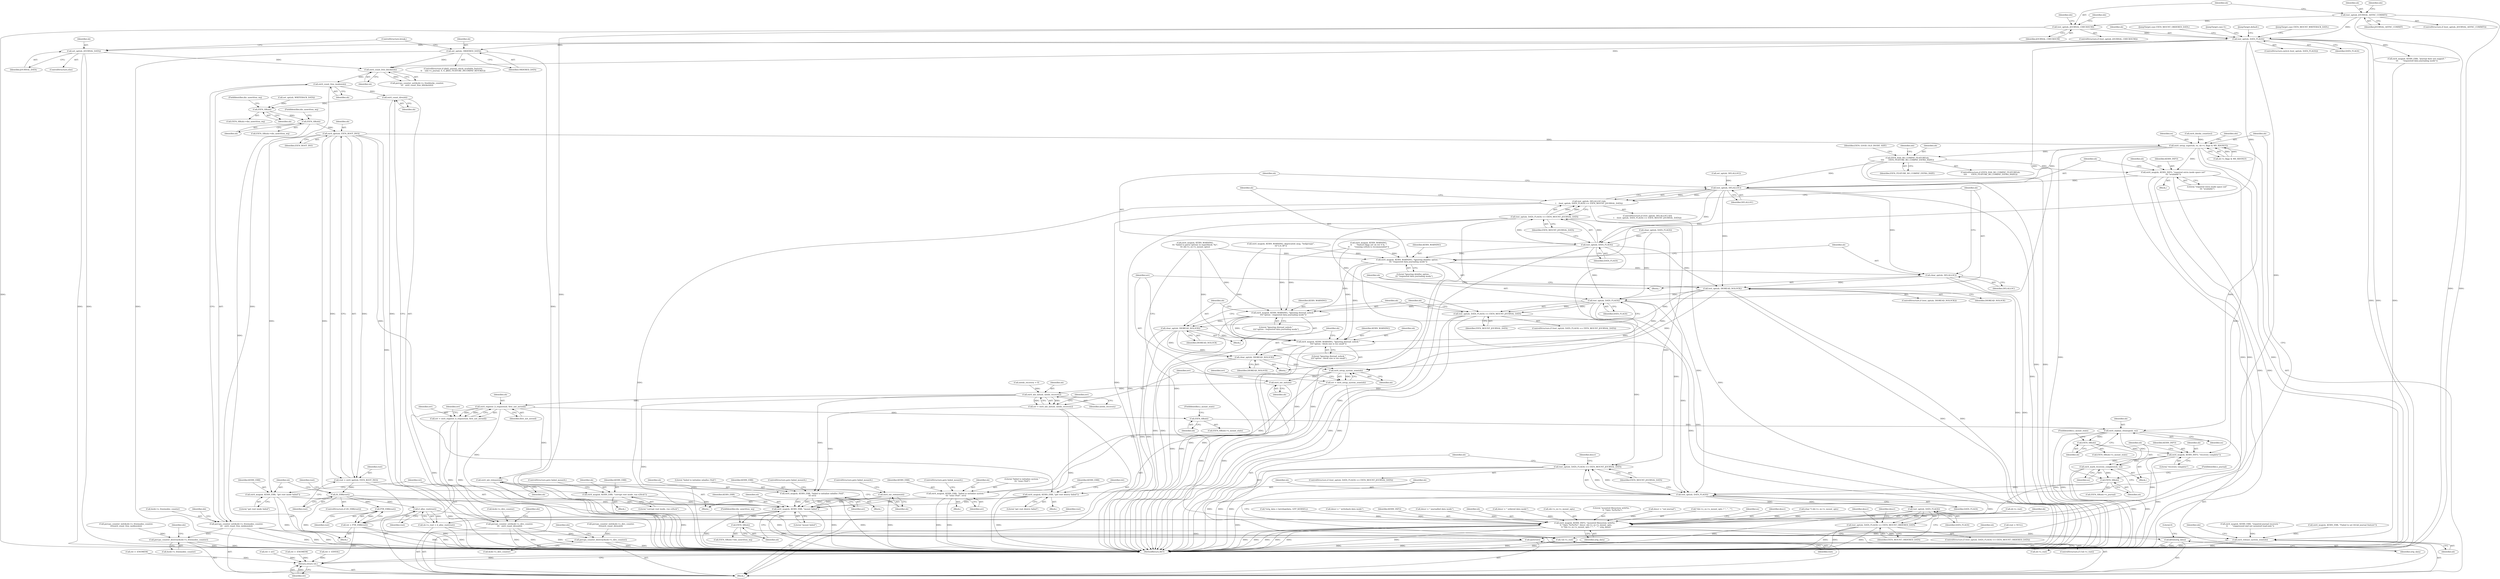 digraph "0_linux_0449641130f5652b344ef6fa39fa019d7e94660a@API" {
"1001670" [label="(Call,ext4_count_free_inodes(sb))"];
"1001663" [label="(Call,ext4_count_free_blocks(sb))"];
"1001611" [label="(Call,test_opt(sb, DATA_FLAGS))"];
"1001570" [label="(Call,test_opt(sb, JOURNAL_ASYNC_COMMIT))"];
"1001583" [label="(Call,test_opt(sb, JOURNAL_CHECKSUM))"];
"1001628" [label="(Call,set_opt(sb, JOURNAL_DATA))"];
"1001624" [label="(Call,set_opt(sb, ORDERED_DATA))"];
"1001665" [label="(Call,percpu_counter_set(&sbi->s_freeinodes_counter,\n\t\t\t   ext4_count_free_inodes(sb)))"];
"1002145" [label="(Call,percpu_counter_destroy(&sbi->s_freeinodes_counter))"];
"1001677" [label="(Call,ext4_count_dirs(sb))"];
"1001672" [label="(Call,percpu_counter_set(&sbi->s_dirs_counter,\n\t\t\t   ext4_count_dirs(sb)))"];
"1002150" [label="(Call,percpu_counter_destroy(&sbi->s_dirs_counter))"];
"1001688" [label="(Call,EXT4_SB(sb))"];
"1001700" [label="(Call,EXT4_SB(sb))"];
"1001707" [label="(Call,ext4_iget(sb, EXT4_ROOT_INO))"];
"1001705" [label="(Call,root = ext4_iget(sb, EXT4_ROOT_INO))"];
"1001711" [label="(Call,IS_ERR(root))"];
"1001720" [label="(Call,PTR_ERR(root))"];
"1001718" [label="(Call,ret = PTR_ERR(root))"];
"1002225" [label="(Return,return ret;)"];
"1001752" [label="(Call,d_alloc_root(root))"];
"1001748" [label="(Call,sb->s_root = d_alloc_root(root))"];
"1001755" [label="(Call,!sb->s_root)"];
"1002082" [label="(Call,iput(root))"];
"1001714" [label="(Call,ext4_msg(sb, KERN_ERR, \"get root inode failed\"))"];
"1002089" [label="(Call,ext4_msg(sb, KERN_ERR, \"mount failed\"))"];
"1002095" [label="(Call,EXT4_SB(sb))"];
"1002099" [label="(Call,ext4_release_system_zone(sb))"];
"1001743" [label="(Call,ext4_msg(sb, KERN_ERR, \"corrupt root inode, run e2fsck\"))"];
"1001760" [label="(Call,ext4_msg(sb, KERN_ERR, \"get root dentry failed\"))"];
"1001769" [label="(Call,ext4_setup_super(sb, es, sb->s_flags & MS_RDONLY))"];
"1001793" [label="(Call,EXT4_HAS_RO_COMPAT_FEATURE(sb,\n\t\t\t\t       EXT4_FEATURE_RO_COMPAT_EXTRA_ISIZE))"];
"1001850" [label="(Call,ext4_msg(sb, KERN_INFO, \"required extra inode space not\"\n\t\t\t \"available\"))"];
"1001856" [label="(Call,test_opt(sb, DELALLOC))"];
"1001855" [label="(Call,test_opt(sb, DELALLOC) &&\n\t    (test_opt(sb, DATA_FLAGS) == EXT4_MOUNT_JOURNAL_DATA))"];
"1001860" [label="(Call,test_opt(sb, DATA_FLAGS))"];
"1001859" [label="(Call,test_opt(sb, DATA_FLAGS) == EXT4_MOUNT_JOURNAL_DATA)"];
"1001878" [label="(Call,test_opt(sb, DATA_FLAGS) == EXT4_MOUNT_JOURNAL_DATA)"];
"1002008" [label="(Call,test_opt(sb, DATA_FLAGS) == EXT4_MOUNT_JOURNAL_DATA)"];
"1001865" [label="(Call,ext4_msg(sb, KERN_WARNING, \"Ignoring delalloc option - \"\n\t\t\t \"requested data journaling mode\"))"];
"1001869" [label="(Call,clear_opt(sb, DELALLOC))"];
"1001873" [label="(Call,test_opt(sb, DIOREAD_NOLOCK))"];
"1001879" [label="(Call,test_opt(sb, DATA_FLAGS))"];
"1001884" [label="(Call,ext4_msg(sb, KERN_WARNING, \"Ignoring dioread_nolock \"\n\t\t\t\t\"option - requested data journaling mode\"))"];
"1001888" [label="(Call,clear_opt(sb, DIOREAD_NOLOCK))"];
"1001898" [label="(Call,ext4_msg(sb, KERN_WARNING, \"Ignoring dioread_nolock \"\n\t\t\t\t\"option - block size is too small\"))"];
"1001902" [label="(Call,clear_opt(sb, DIOREAD_NOLOCK))"];
"1001907" [label="(Call,ext4_setup_system_zone(sb))"];
"1001905" [label="(Call,err = ext4_setup_system_zone(sb))"];
"1001912" [label="(Call,ext4_msg(sb, KERN_ERR, \"failed to initialize system \"\n\t\t\t \"zone (%d)\", err))"];
"1001918" [label="(Call,ext4_ext_init(sb))"];
"1001922" [label="(Call,ext4_mb_init(sb, needs_recovery))"];
"1001920" [label="(Call,err = ext4_mb_init(sb, needs_recovery))"];
"1001928" [label="(Call,ext4_msg(sb, KERN_ERR, \"failed to initialize mballoc (%d)\",\n\t\t\t err))"];
"1001936" [label="(Call,ext4_register_li_request(sb, first_not_zeroed))"];
"1001934" [label="(Call,err = ext4_register_li_request(sb, first_not_zeroed))"];
"1001971" [label="(Call,ext4_mb_release(sb))"];
"1001973" [label="(Call,ext4_ext_release(sb))"];
"1001978" [label="(Call,EXT4_SB(sb))"];
"1001982" [label="(Call,ext4_orphan_cleanup(sb, es))"];
"1001987" [label="(Call,EXT4_SB(sb))"];
"1001994" [label="(Call,ext4_msg(sb, KERN_INFO, \"recovery complete\"))"];
"1001998" [label="(Call,ext4_mark_recovery_complete(sb, es))"];
"1002003" [label="(Call,EXT4_SB(sb))"];
"1002009" [label="(Call,test_opt(sb, DATA_FLAGS))"];
"1002019" [label="(Call,test_opt(sb, DATA_FLAGS))"];
"1002018" [label="(Call,test_opt(sb, DATA_FLAGS) == EXT4_MOUNT_ORDERED_DATA)"];
"1002034" [label="(Call,ext4_msg(sb, KERN_INFO, \"mounted filesystem with%s. \"\n \t\t \"Opts: %s%s%s\", descr, sbi->s_es->s_mount_opts,\n \t\t *sbi->s_es->s_mount_opts ? \"; \" : \"\", orig_data))"];
"1002068" [label="(Call,kfree(orig_data))"];
"1000547" [label="(Call,ext4_msg(sb, KERN_WARNING,\n\t\t\t \"failed to parse options in superblock: %s\",\n\t\t\t sbi->s_es->s_mount_opts))"];
"1001877" [label="(ControlStructure,if (test_opt(sb, DATA_FLAGS) == EXT4_MOUNT_JOURNAL_DATA))"];
"1001748" [label="(Call,sb->s_root = d_alloc_root(root))"];
"1001996" [label="(Identifier,KERN_INFO)"];
"1002086" [label="(Identifier,sb)"];
"1002158" [label="(Identifier,sbi)"];
"1001980" [label="(FieldIdentifier,s_mount_state)"];
"1001583" [label="(Call,test_opt(sb, JOURNAL_CHECKSUM))"];
"1001905" [label="(Call,err = ext4_setup_system_zone(sb))"];
"1001929" [label="(Identifier,sb)"];
"1002022" [label="(Identifier,EXT4_MOUNT_ORDERED_DATA)"];
"1002019" [label="(Call,test_opt(sb, DATA_FLAGS))"];
"1001907" [label="(Call,ext4_setup_system_zone(sb))"];
"1001918" [label="(Call,ext4_ext_init(sb))"];
"1001548" [label="(Call,clear_opt(sb, DATA_FLAGS))"];
"1001707" [label="(Call,ext4_iget(sb, EXT4_ROOT_INO))"];
"1001898" [label="(Call,ext4_msg(sb, KERN_WARNING, \"Ignoring dioread_nolock \"\n\t\t\t\t\"option - block size is too small\"))"];
"1002004" [label="(Identifier,sb)"];
"1001902" [label="(Call,clear_opt(sb, DIOREAD_NOLOCK))"];
"1001570" [label="(Call,test_opt(sb, JOURNAL_ASYNC_COMMIT))"];
"1002100" [label="(Identifier,sb)"];
"1001914" [label="(Identifier,KERN_ERR)"];
"1002069" [label="(Identifier,orig_data)"];
"1001874" [label="(Identifier,sb)"];
"1002103" [label="(Identifier,sbi)"];
"1001633" [label="(JumpTarget,case EXT4_MOUNT_WRITEBACK_DATA:)"];
"1001541" [label="(Call,ext4_msg(sb, KERN_ERR, \"required journal recovery \"\n\t\t       \"suppressed and not mounted read-only\"))"];
"1001872" [label="(ControlStructure,if (test_opt(sb, DIOREAD_NOLOCK)))"];
"1002089" [label="(Call,ext4_msg(sb, KERN_ERR, \"mount failed\"))"];
"1001761" [label="(Identifier,sb)"];
"1001875" [label="(Identifier,DIOREAD_NOLOCK)"];
"1001878" [label="(Call,test_opt(sb, DATA_FLAGS) == EXT4_MOUNT_JOURNAL_DATA)"];
"1001934" [label="(Call,err = ext4_register_li_request(sb, first_not_zeroed))"];
"1002031" [label="(Call,descr = \"out journal\")"];
"1001671" [label="(Identifier,sb)"];
"1001897" [label="(Block,)"];
"1002017" [label="(ControlStructure,if (test_opt(sb, DATA_FLAGS) == EXT4_MOUNT_ORDERED_DATA))"];
"1001917" [label="(ControlStructure,goto failed_mount4;)"];
"1001630" [label="(Identifier,JOURNAL_DATA)"];
"1002091" [label="(Identifier,KERN_ERR)"];
"1001873" [label="(Call,test_opt(sb, DIOREAD_NOLOCK))"];
"1002150" [label="(Call,percpu_counter_destroy(&sbi->s_dirs_counter))"];
"1001997" [label="(Literal,\"recovery complete\")"];
"1001611" [label="(Call,test_opt(sb, DATA_FLAGS))"];
"1001688" [label="(Call,EXT4_SB(sb))"];
"1001743" [label="(Call,ext4_msg(sb, KERN_ERR, \"corrupt root inode, run e2fsck\"))"];
"1002044" [label="(Call,*sbi->s_es->s_mount_opts ? \"; \" : \"\")"];
"1002056" [label="(Identifier,es)"];
"1001919" [label="(Identifier,sb)"];
"1000377" [label="(Call,ext4_msg(sb, KERN_WARNING, deprecated_msg, \"bsdgroups\",\n\t\t\t\"2.6.38\"))"];
"1001658" [label="(Call,percpu_counter_set(&sbi->s_freeblocks_counter,\n\t\t\t   ext4_count_free_blocks(sb)))"];
"1001792" [label="(ControlStructure,if (EXT4_HAS_RO_COMPAT_FEATURE(sb,\n\t\t\t\t       EXT4_FEATURE_RO_COMPAT_EXTRA_ISIZE)))"];
"1002014" [label="(Identifier,descr)"];
"1001370" [label="(Call,percpu_counter_init(&sbi->s_freeinodes_counter,\n\t\t\t\text4_count_free_inodes(sb)))"];
"1002018" [label="(Call,test_opt(sb, DATA_FLAGS) == EXT4_MOUNT_ORDERED_DATA)"];
"1001670" [label="(Call,ext4_count_free_inodes(sb))"];
"1001865" [label="(Call,ext4_msg(sb, KERN_WARNING, \"Ignoring delalloc option - \"\n\t\t\t \"requested data journaling mode\"))"];
"1001605" [label="(Identifier,sbi)"];
"1002020" [label="(Identifier,sb)"];
"1001920" [label="(Call,err = ext4_mb_init(sb, needs_recovery))"];
"1001984" [label="(Identifier,es)"];
"1001720" [label="(Call,PTR_ERR(root))"];
"1001887" [label="(Literal,\"Ignoring dioread_nolock \"\n\t\t\t\t\"option - requested data journaling mode\")"];
"1002151" [label="(Call,&sbi->s_dirs_counter)"];
"1002028" [label="(Identifier,descr)"];
"1001138" [label="(Call,ext4_blocks_count(es))"];
"1001764" [label="(Call,ret = -ENOMEM)"];
"1001834" [label="(Identifier,EXT4_GOOD_OLD_INODE_SIZE)"];
"1001911" [label="(Block,)"];
"1001699" [label="(Call,EXT4_SB(sb)->dio_unwritten_wq)"];
"1001913" [label="(Identifier,sb)"];
"1001995" [label="(Identifier,sb)"];
"1001664" [label="(Identifier,sb)"];
"1001585" [label="(Identifier,JOURNAL_CHECKSUM)"];
"1001576" [label="(Identifier,sbi)"];
"1001709" [label="(Identifier,EXT4_ROOT_INO)"];
"1001746" [label="(Literal,\"corrupt root inode, run e2fsck\")"];
"1001763" [label="(Literal,\"get root dentry failed\")"];
"1001856" [label="(Call,test_opt(sb, DELALLOC))"];
"1001754" [label="(ControlStructure,if (!sb->s_root))"];
"1001756" [label="(Call,sb->s_root)"];
"1001076" [label="(Call,ret = err)"];
"1001859" [label="(Call,test_opt(sb, DATA_FLAGS) == EXT4_MOUNT_JOURNAL_DATA)"];
"1001854" [label="(ControlStructure,if (test_opt(sb, DELALLOC) &&\n\t    (test_opt(sb, DATA_FLAGS) == EXT4_MOUNT_JOURNAL_DATA)))"];
"1001871" [label="(Identifier,DELALLOC)"];
"1001880" [label="(Identifier,sb)"];
"1001718" [label="(Call,ret = PTR_ERR(root))"];
"1001612" [label="(Identifier,sb)"];
"1001894" [label="(Identifier,sb)"];
"1001632" [label="(JumpTarget,case EXT4_MOUNT_ORDERED_DATA:)"];
"1001780" [label="(Identifier,sbi)"];
"1001800" [label="(Identifier,sbi)"];
"1001762" [label="(Identifier,KERN_ERR)"];
"1001901" [label="(Literal,\"Ignoring dioread_nolock \"\n\t\t\t\t\"option - block size is too small\")"];
"1001747" [label="(ControlStructure,goto failed_mount4;)"];
"1001870" [label="(Identifier,sb)"];
"1001923" [label="(Identifier,sb)"];
"1001861" [label="(Identifier,sb)"];
"1001672" [label="(Call,percpu_counter_set(&sbi->s_dirs_counter,\n\t\t\t   ext4_count_dirs(sb)))"];
"1001678" [label="(Identifier,sb)"];
"1001749" [label="(Call,sb->s_root)"];
"1001772" [label="(Call,sb->s_flags & MS_RDONLY)"];
"1001710" [label="(ControlStructure,if (IS_ERR(root)))"];
"1001935" [label="(Identifier,err)"];
"1001940" [label="(Identifier,err)"];
"1001912" [label="(Call,ext4_msg(sb, KERN_ERR, \"failed to initialize system \"\n\t\t\t \"zone (%d)\", err))"];
"1002146" [label="(Call,&sbi->s_freeinodes_counter)"];
"1002024" [label="(Identifier,descr)"];
"1001926" [label="(Identifier,err)"];
"1002038" [label="(Identifier,descr)"];
"1000532" [label="(Call,(char *) sbi->s_es->s_mount_opts)"];
"1001860" [label="(Call,test_opt(sb, DATA_FLAGS))"];
"1001794" [label="(Identifier,sb)"];
"1001551" [label="(Call,set_opt(sb, WRITEBACK_DATA))"];
"1001677" [label="(Call,ext4_count_dirs(sb))"];
"1002227" [label="(MethodReturn,RET)"];
"1001722" [label="(Call,root = NULL)"];
"1000126" [label="(Call,*orig_data = kstrdup(data, GFP_KERNEL))"];
"1001863" [label="(Identifier,EXT4_MOUNT_JOURNAL_DATA)"];
"1001559" [label="(Call,needs_recovery = 0)"];
"1000526" [label="(Call,set_opt(sb, DELALLOC))"];
"1001715" [label="(Identifier,sb)"];
"1001869" [label="(Call,clear_opt(sb, DELALLOC))"];
"1001879" [label="(Call,test_opt(sb, DATA_FLAGS))"];
"1001978" [label="(Call,EXT4_SB(sb))"];
"1002005" [label="(FieldIdentifier,s_journal)"];
"1002092" [label="(Literal,\"mount failed\")"];
"1001971" [label="(Call,ext4_mb_release(sb))"];
"1001852" [label="(Identifier,KERN_INFO)"];
"1002009" [label="(Call,test_opt(sb, DATA_FLAGS))"];
"1001936" [label="(Call,ext4_register_li_request(sb, first_not_zeroed))"];
"1002225" [label="(Return,return ret;)"];
"1001889" [label="(Identifier,sb)"];
"1002002" [label="(Call,EXT4_SB(sb)->s_journal)"];
"1001706" [label="(Identifier,root)"];
"1001906" [label="(Identifier,err)"];
"1002034" [label="(Call,ext4_msg(sb, KERN_INFO, \"mounted filesystem with%s. \"\n \t\t \"Opts: %s%s%s\", descr, sbi->s_es->s_mount_opts,\n \t\t *sbi->s_es->s_mount_opts ? \"; \" : \"\", orig_data))"];
"1001682" [label="(Identifier,sbi)"];
"1002027" [label="(Call,descr = \" writeback data mode\")"];
"1001719" [label="(Identifier,ret)"];
"1001666" [label="(Call,&sbi->s_freeinodes_counter)"];
"1002036" [label="(Identifier,KERN_INFO)"];
"1002082" [label="(Call,iput(root))"];
"1001690" [label="(FieldIdentifier,dio_unwritten_wq)"];
"1001721" [label="(Identifier,root)"];
"1001771" [label="(Identifier,es)"];
"1001972" [label="(Identifier,sb)"];
"1002071" [label="(Literal,0)"];
"1001977" [label="(Call,EXT4_SB(sb)->s_mount_state)"];
"1001663" [label="(Call,ext4_count_free_blocks(sb))"];
"1001904" [label="(Identifier,DIOREAD_NOLOCK)"];
"1002000" [label="(Identifier,es)"];
"1000124" [label="(Block,)"];
"1002010" [label="(Identifier,sb)"];
"1001616" [label="(ControlStructure,if (jbd2_journal_check_available_features\n\t\t    (sbi->s_journal, 0, 0, JBD2_FEATURE_INCOMPAT_REVOKE)))"];
"1001624" [label="(Call,set_opt(sb, ORDERED_DATA))"];
"1001999" [label="(Identifier,sb)"];
"1000158" [label="(Call,ret = -ENOMEM)"];
"1001853" [label="(Literal,\"required extra inode space not\"\n\t\t\t \"available\")"];
"1001899" [label="(Identifier,sb)"];
"1001582" [label="(ControlStructure,if (test_opt(sb, JOURNAL_CHECKSUM)))"];
"1001723" [label="(Identifier,root)"];
"1001973" [label="(Call,ext4_ext_release(sb))"];
"1001713" [label="(Block,)"];
"1001589" [label="(Identifier,sbi)"];
"1001626" [label="(Identifier,ORDERED_DATA)"];
"1001855" [label="(Call,test_opt(sb, DELALLOC) &&\n\t    (test_opt(sb, DATA_FLAGS) == EXT4_MOUNT_JOURNAL_DATA))"];
"1001571" [label="(Identifier,sb)"];
"1001864" [label="(Block,)"];
"1001994" [label="(Call,ext4_msg(sb, KERN_INFO, \"recovery complete\"))"];
"1001665" [label="(Call,percpu_counter_set(&sbi->s_freeinodes_counter,\n\t\t\t   ext4_count_free_inodes(sb)))"];
"1002090" [label="(Identifier,sb)"];
"1001915" [label="(Literal,\"failed to initialize system \"\n\t\t\t \"zone (%d)\")"];
"1000266" [label="(Call,ret = -EINVAL)"];
"1001629" [label="(Identifier,sb)"];
"1001383" [label="(Call,percpu_counter_init(&sbi->s_dirs_counter,\n\t\t\t\text4_count_dirs(sb)))"];
"1001700" [label="(Call,EXT4_SB(sb))"];
"1001931" [label="(Literal,\"failed to initialize mballoc (%d)\")"];
"1001757" [label="(Identifier,sb)"];
"1001888" [label="(Call,clear_opt(sb, DIOREAD_NOLOCK))"];
"1001708" [label="(Identifier,sb)"];
"1001903" [label="(Identifier,sb)"];
"1001993" [label="(Block,)"];
"1001687" [label="(Call,EXT4_SB(sb)->dio_unwritten_wq)"];
"1001769" [label="(Call,ext4_setup_super(sb, es, sb->s_flags & MS_RDONLY))"];
"1001731" [label="(Identifier,root)"];
"1002096" [label="(Identifier,sb)"];
"1001610" [label="(ControlStructure,switch (test_opt(sb, DATA_FLAGS)))"];
"1001922" [label="(Call,ext4_mb_init(sb, needs_recovery))"];
"1001625" [label="(Identifier,sb)"];
"1001930" [label="(Identifier,KERN_ERR)"];
"1001711" [label="(Call,IS_ERR(root))"];
"1001564" [label="(Call,ext4_msg(sb, KERN_ERR, \"Failed to set 64-bit journal feature\"))"];
"1001857" [label="(Identifier,sb)"];
"1001910" [label="(Identifier,err)"];
"1001890" [label="(Identifier,DIOREAD_NOLOCK)"];
"1002013" [label="(Call,descr = \" journalled data mode\")"];
"1001987" [label="(Call,EXT4_SB(sb))"];
"1001644" [label="(Call,ext4_msg(sb, KERN_ERR, \"Journal does not support \"\n\t\t\t       \"requested data journaling mode\"))"];
"1001882" [label="(Identifier,EXT4_MOUNT_JOURNAL_DATA)"];
"1002035" [label="(Identifier,sb)"];
"1001770" [label="(Identifier,sb)"];
"1001883" [label="(Block,)"];
"1001988" [label="(Identifier,sb)"];
"1001759" [label="(Block,)"];
"1001979" [label="(Identifier,sb)"];
"1001716" [label="(Identifier,KERN_ERR)"];
"1001933" [label="(ControlStructure,goto failed_mount4;)"];
"1001717" [label="(Literal,\"get root inode failed\")"];
"1001714" [label="(Call,ext4_msg(sb, KERN_ERR, \"get root inode failed\"))"];
"1002023" [label="(Call,descr = \" ordered data mode\")"];
"1002011" [label="(Identifier,DATA_FLAGS)"];
"1001916" [label="(Identifier,err)"];
"1002099" [label="(Call,ext4_release_system_zone(sb))"];
"1001572" [label="(Identifier,JOURNAL_ASYNC_COMMIT)"];
"1002094" [label="(Call,EXT4_SB(sb)->dio_unwritten_wq)"];
"1001752" [label="(Call,d_alloc_root(root))"];
"1001908" [label="(Identifier,sb)"];
"1001753" [label="(Identifier,root)"];
"1002039" [label="(Call,sbi->s_es->s_mount_opts)"];
"1001742" [label="(Block,)"];
"1001937" [label="(Identifier,sb)"];
"1002153" [label="(Identifier,sbi)"];
"1001760" [label="(Call,ext4_msg(sb, KERN_ERR, \"get root dentry failed\"))"];
"1001982" [label="(Call,ext4_orphan_cleanup(sb, es))"];
"1001675" [label="(Identifier,sbi)"];
"1002145" [label="(Call,percpu_counter_destroy(&sbi->s_freeinodes_counter))"];
"1001851" [label="(Identifier,sb)"];
"1001862" [label="(Identifier,DATA_FLAGS)"];
"1002021" [label="(Identifier,DATA_FLAGS)"];
"1002053" [label="(Identifier,orig_data)"];
"1001702" [label="(FieldIdentifier,dio_unwritten_wq)"];
"1001628" [label="(Call,set_opt(sb, JOURNAL_DATA))"];
"1001613" [label="(Identifier,DATA_FLAGS)"];
"1002097" [label="(FieldIdentifier,dio_unwritten_wq)"];
"1002083" [label="(Identifier,root)"];
"1001744" [label="(Identifier,sb)"];
"1002226" [label="(Identifier,ret)"];
"1001765" [label="(Identifier,ret)"];
"1001975" [label="(ControlStructure,goto failed_mount4;)"];
"1001689" [label="(Identifier,sb)"];
"1002003" [label="(Call,EXT4_SB(sb))"];
"1001924" [label="(Identifier,needs_recovery)"];
"1001970" [label="(Block,)"];
"1001631" [label="(ControlStructure,break;)"];
"1002068" [label="(Call,kfree(orig_data))"];
"1001569" [label="(ControlStructure,if (test_opt(sb, JOURNAL_ASYNC_COMMIT)))"];
"1001841" [label="(Block,)"];
"1000605" [label="(Call,ext4_msg(sb, KERN_WARNING,\n\t\t       \"feature flags set on rev 0 fs, \"\n\t\t       \"running e2fsck is recommended\"))"];
"1002095" [label="(Call,EXT4_SB(sb))"];
"1001866" [label="(Identifier,sb)"];
"1001615" [label="(JumpTarget,case 0:)"];
"1001881" [label="(Identifier,DATA_FLAGS)"];
"1001795" [label="(Identifier,EXT4_FEATURE_RO_COMPAT_EXTRA_ISIZE)"];
"1001868" [label="(Literal,\"Ignoring delalloc option - \"\n\t\t\t \"requested data journaling mode\")"];
"1002007" [label="(ControlStructure,if (test_opt(sb, DATA_FLAGS) == EXT4_MOUNT_JOURNAL_DATA))"];
"1001884" [label="(Call,ext4_msg(sb, KERN_WARNING, \"Ignoring dioread_nolock \"\n\t\t\t\t\"option - requested data journaling mode\"))"];
"1001850" [label="(Call,ext4_msg(sb, KERN_INFO, \"required extra inode space not\"\n\t\t\t \"available\"))"];
"1001627" [label="(ControlStructure,else)"];
"1001858" [label="(Identifier,DELALLOC)"];
"1001886" [label="(Identifier,KERN_WARNING)"];
"1001998" [label="(Call,ext4_mark_recovery_complete(sb, es))"];
"1001712" [label="(Identifier,root)"];
"1002012" [label="(Identifier,EXT4_MOUNT_JOURNAL_DATA)"];
"1001900" [label="(Identifier,KERN_WARNING)"];
"1001927" [label="(Block,)"];
"1001755" [label="(Call,!sb->s_root)"];
"1001745" [label="(Identifier,KERN_ERR)"];
"1001793" [label="(Call,EXT4_HAS_RO_COMPAT_FEATURE(sb,\n\t\t\t\t       EXT4_FEATURE_RO_COMPAT_EXTRA_ISIZE))"];
"1001867" [label="(Identifier,KERN_WARNING)"];
"1001649" [label="(JumpTarget,default:)"];
"1001928" [label="(Call,ext4_msg(sb, KERN_ERR, \"failed to initialize mballoc (%d)\",\n\t\t\t err))"];
"1001974" [label="(Identifier,sb)"];
"1001983" [label="(Identifier,sb)"];
"1002037" [label="(Literal,\"mounted filesystem with%s. \"\n \t\t \"Opts: %s%s%s\")"];
"1002008" [label="(Call,test_opt(sb, DATA_FLAGS) == EXT4_MOUNT_JOURNAL_DATA)"];
"1001932" [label="(Identifier,err)"];
"1001938" [label="(Identifier,first_not_zeroed)"];
"1001584" [label="(Identifier,sb)"];
"1001705" [label="(Call,root = ext4_iget(sb, EXT4_ROOT_INO))"];
"1001701" [label="(Identifier,sb)"];
"1001885" [label="(Identifier,sb)"];
"1001986" [label="(Call,EXT4_SB(sb)->s_mount_state)"];
"1001989" [label="(FieldIdentifier,s_mount_state)"];
"1001921" [label="(Identifier,err)"];
"1001673" [label="(Call,&sbi->s_dirs_counter)"];
"1001670" -> "1001665"  [label="AST: "];
"1001670" -> "1001671"  [label="CFG: "];
"1001671" -> "1001670"  [label="AST: "];
"1001665" -> "1001670"  [label="CFG: "];
"1001670" -> "1001665"  [label="DDG: "];
"1001663" -> "1001670"  [label="DDG: "];
"1001670" -> "1001677"  [label="DDG: "];
"1001663" -> "1001658"  [label="AST: "];
"1001663" -> "1001664"  [label="CFG: "];
"1001664" -> "1001663"  [label="AST: "];
"1001658" -> "1001663"  [label="CFG: "];
"1001663" -> "1001658"  [label="DDG: "];
"1001611" -> "1001663"  [label="DDG: "];
"1001628" -> "1001663"  [label="DDG: "];
"1001624" -> "1001663"  [label="DDG: "];
"1001611" -> "1001610"  [label="AST: "];
"1001611" -> "1001613"  [label="CFG: "];
"1001612" -> "1001611"  [label="AST: "];
"1001613" -> "1001611"  [label="AST: "];
"1001615" -> "1001611"  [label="CFG: "];
"1001632" -> "1001611"  [label="CFG: "];
"1001633" -> "1001611"  [label="CFG: "];
"1001649" -> "1001611"  [label="CFG: "];
"1001611" -> "1002227"  [label="DDG: "];
"1001611" -> "1002227"  [label="DDG: "];
"1001570" -> "1001611"  [label="DDG: "];
"1001583" -> "1001611"  [label="DDG: "];
"1001611" -> "1001624"  [label="DDG: "];
"1001611" -> "1001628"  [label="DDG: "];
"1001611" -> "1001644"  [label="DDG: "];
"1001611" -> "1001860"  [label="DDG: "];
"1001611" -> "1001879"  [label="DDG: "];
"1001611" -> "1002009"  [label="DDG: "];
"1001570" -> "1001569"  [label="AST: "];
"1001570" -> "1001572"  [label="CFG: "];
"1001571" -> "1001570"  [label="AST: "];
"1001572" -> "1001570"  [label="AST: "];
"1001576" -> "1001570"  [label="CFG: "];
"1001584" -> "1001570"  [label="CFG: "];
"1001570" -> "1002227"  [label="DDG: "];
"1001570" -> "1002227"  [label="DDG: "];
"1001570" -> "1001583"  [label="DDG: "];
"1001583" -> "1001582"  [label="AST: "];
"1001583" -> "1001585"  [label="CFG: "];
"1001584" -> "1001583"  [label="AST: "];
"1001585" -> "1001583"  [label="AST: "];
"1001589" -> "1001583"  [label="CFG: "];
"1001605" -> "1001583"  [label="CFG: "];
"1001583" -> "1002227"  [label="DDG: "];
"1001583" -> "1002227"  [label="DDG: "];
"1001628" -> "1001627"  [label="AST: "];
"1001628" -> "1001630"  [label="CFG: "];
"1001629" -> "1001628"  [label="AST: "];
"1001630" -> "1001628"  [label="AST: "];
"1001631" -> "1001628"  [label="CFG: "];
"1001628" -> "1002227"  [label="DDG: "];
"1001628" -> "1002227"  [label="DDG: "];
"1001624" -> "1001616"  [label="AST: "];
"1001624" -> "1001626"  [label="CFG: "];
"1001625" -> "1001624"  [label="AST: "];
"1001626" -> "1001624"  [label="AST: "];
"1001631" -> "1001624"  [label="CFG: "];
"1001624" -> "1002227"  [label="DDG: "];
"1001624" -> "1002227"  [label="DDG: "];
"1001665" -> "1000124"  [label="AST: "];
"1001666" -> "1001665"  [label="AST: "];
"1001675" -> "1001665"  [label="CFG: "];
"1001665" -> "1002227"  [label="DDG: "];
"1001665" -> "1002227"  [label="DDG: "];
"1001665" -> "1002227"  [label="DDG: "];
"1001665" -> "1002145"  [label="DDG: "];
"1002145" -> "1000124"  [label="AST: "];
"1002145" -> "1002146"  [label="CFG: "];
"1002146" -> "1002145"  [label="AST: "];
"1002153" -> "1002145"  [label="CFG: "];
"1002145" -> "1002227"  [label="DDG: "];
"1002145" -> "1002227"  [label="DDG: "];
"1001370" -> "1002145"  [label="DDG: "];
"1001677" -> "1001672"  [label="AST: "];
"1001677" -> "1001678"  [label="CFG: "];
"1001678" -> "1001677"  [label="AST: "];
"1001672" -> "1001677"  [label="CFG: "];
"1001677" -> "1001672"  [label="DDG: "];
"1001677" -> "1001688"  [label="DDG: "];
"1001672" -> "1000124"  [label="AST: "];
"1001673" -> "1001672"  [label="AST: "];
"1001682" -> "1001672"  [label="CFG: "];
"1001672" -> "1002227"  [label="DDG: "];
"1001672" -> "1002227"  [label="DDG: "];
"1001672" -> "1002227"  [label="DDG: "];
"1001672" -> "1002150"  [label="DDG: "];
"1002150" -> "1000124"  [label="AST: "];
"1002150" -> "1002151"  [label="CFG: "];
"1002151" -> "1002150"  [label="AST: "];
"1002158" -> "1002150"  [label="CFG: "];
"1002150" -> "1002227"  [label="DDG: "];
"1002150" -> "1002227"  [label="DDG: "];
"1001383" -> "1002150"  [label="DDG: "];
"1001688" -> "1001687"  [label="AST: "];
"1001688" -> "1001689"  [label="CFG: "];
"1001689" -> "1001688"  [label="AST: "];
"1001690" -> "1001688"  [label="CFG: "];
"1001551" -> "1001688"  [label="DDG: "];
"1001688" -> "1001700"  [label="DDG: "];
"1001700" -> "1001699"  [label="AST: "];
"1001700" -> "1001701"  [label="CFG: "];
"1001701" -> "1001700"  [label="AST: "];
"1001702" -> "1001700"  [label="CFG: "];
"1001700" -> "1001707"  [label="DDG: "];
"1001700" -> "1002099"  [label="DDG: "];
"1001707" -> "1001705"  [label="AST: "];
"1001707" -> "1001709"  [label="CFG: "];
"1001708" -> "1001707"  [label="AST: "];
"1001709" -> "1001707"  [label="AST: "];
"1001705" -> "1001707"  [label="CFG: "];
"1001707" -> "1002227"  [label="DDG: "];
"1001707" -> "1001705"  [label="DDG: "];
"1001707" -> "1001705"  [label="DDG: "];
"1001707" -> "1001714"  [label="DDG: "];
"1001707" -> "1001743"  [label="DDG: "];
"1001707" -> "1001760"  [label="DDG: "];
"1001707" -> "1001769"  [label="DDG: "];
"1001705" -> "1000124"  [label="AST: "];
"1001706" -> "1001705"  [label="AST: "];
"1001712" -> "1001705"  [label="CFG: "];
"1001705" -> "1002227"  [label="DDG: "];
"1001705" -> "1001711"  [label="DDG: "];
"1001711" -> "1001710"  [label="AST: "];
"1001711" -> "1001712"  [label="CFG: "];
"1001712" -> "1001711"  [label="AST: "];
"1001715" -> "1001711"  [label="CFG: "];
"1001731" -> "1001711"  [label="CFG: "];
"1001711" -> "1002227"  [label="DDG: "];
"1001711" -> "1001720"  [label="DDG: "];
"1001711" -> "1001752"  [label="DDG: "];
"1001711" -> "1002082"  [label="DDG: "];
"1001720" -> "1001718"  [label="AST: "];
"1001720" -> "1001721"  [label="CFG: "];
"1001721" -> "1001720"  [label="AST: "];
"1001718" -> "1001720"  [label="CFG: "];
"1001720" -> "1001718"  [label="DDG: "];
"1001718" -> "1001713"  [label="AST: "];
"1001719" -> "1001718"  [label="AST: "];
"1001723" -> "1001718"  [label="CFG: "];
"1001718" -> "1002227"  [label="DDG: "];
"1001718" -> "1002227"  [label="DDG: "];
"1001718" -> "1002225"  [label="DDG: "];
"1002225" -> "1000124"  [label="AST: "];
"1002225" -> "1002226"  [label="CFG: "];
"1002226" -> "1002225"  [label="AST: "];
"1002227" -> "1002225"  [label="CFG: "];
"1002225" -> "1002227"  [label="DDG: "];
"1002226" -> "1002225"  [label="DDG: "];
"1000158" -> "1002225"  [label="DDG: "];
"1000266" -> "1002225"  [label="DDG: "];
"1001076" -> "1002225"  [label="DDG: "];
"1001764" -> "1002225"  [label="DDG: "];
"1001752" -> "1001748"  [label="AST: "];
"1001752" -> "1001753"  [label="CFG: "];
"1001753" -> "1001752"  [label="AST: "];
"1001748" -> "1001752"  [label="CFG: "];
"1001752" -> "1002227"  [label="DDG: "];
"1001752" -> "1001748"  [label="DDG: "];
"1001752" -> "1002082"  [label="DDG: "];
"1001748" -> "1000124"  [label="AST: "];
"1001749" -> "1001748"  [label="AST: "];
"1001757" -> "1001748"  [label="CFG: "];
"1001748" -> "1002227"  [label="DDG: "];
"1001748" -> "1001755"  [label="DDG: "];
"1001755" -> "1001754"  [label="AST: "];
"1001755" -> "1001756"  [label="CFG: "];
"1001756" -> "1001755"  [label="AST: "];
"1001761" -> "1001755"  [label="CFG: "];
"1001770" -> "1001755"  [label="CFG: "];
"1001755" -> "1002227"  [label="DDG: "];
"1001755" -> "1002227"  [label="DDG: "];
"1002082" -> "1000124"  [label="AST: "];
"1002082" -> "1002083"  [label="CFG: "];
"1002083" -> "1002082"  [label="AST: "];
"1002086" -> "1002082"  [label="CFG: "];
"1002082" -> "1002227"  [label="DDG: "];
"1002082" -> "1002227"  [label="DDG: "];
"1001722" -> "1002082"  [label="DDG: "];
"1001714" -> "1001713"  [label="AST: "];
"1001714" -> "1001717"  [label="CFG: "];
"1001715" -> "1001714"  [label="AST: "];
"1001716" -> "1001714"  [label="AST: "];
"1001717" -> "1001714"  [label="AST: "];
"1001719" -> "1001714"  [label="CFG: "];
"1001714" -> "1002227"  [label="DDG: "];
"1001714" -> "1002089"  [label="DDG: "];
"1001714" -> "1002089"  [label="DDG: "];
"1002089" -> "1000124"  [label="AST: "];
"1002089" -> "1002092"  [label="CFG: "];
"1002090" -> "1002089"  [label="AST: "];
"1002091" -> "1002089"  [label="AST: "];
"1002092" -> "1002089"  [label="AST: "];
"1002096" -> "1002089"  [label="CFG: "];
"1002089" -> "1002227"  [label="DDG: "];
"1002089" -> "1002227"  [label="DDG: "];
"1001973" -> "1002089"  [label="DDG: "];
"1001743" -> "1002089"  [label="DDG: "];
"1001743" -> "1002089"  [label="DDG: "];
"1001928" -> "1002089"  [label="DDG: "];
"1001928" -> "1002089"  [label="DDG: "];
"1001936" -> "1002089"  [label="DDG: "];
"1001912" -> "1002089"  [label="DDG: "];
"1001912" -> "1002089"  [label="DDG: "];
"1001760" -> "1002089"  [label="DDG: "];
"1001760" -> "1002089"  [label="DDG: "];
"1002089" -> "1002095"  [label="DDG: "];
"1002095" -> "1002094"  [label="AST: "];
"1002095" -> "1002096"  [label="CFG: "];
"1002096" -> "1002095"  [label="AST: "];
"1002097" -> "1002095"  [label="CFG: "];
"1002095" -> "1002099"  [label="DDG: "];
"1002099" -> "1000124"  [label="AST: "];
"1002099" -> "1002100"  [label="CFG: "];
"1002100" -> "1002099"  [label="AST: "];
"1002103" -> "1002099"  [label="CFG: "];
"1002099" -> "1002227"  [label="DDG: "];
"1002099" -> "1002227"  [label="DDG: "];
"1001644" -> "1002099"  [label="DDG: "];
"1001541" -> "1002099"  [label="DDG: "];
"1001564" -> "1002099"  [label="DDG: "];
"1001743" -> "1001742"  [label="AST: "];
"1001743" -> "1001746"  [label="CFG: "];
"1001744" -> "1001743"  [label="AST: "];
"1001745" -> "1001743"  [label="AST: "];
"1001746" -> "1001743"  [label="AST: "];
"1001747" -> "1001743"  [label="CFG: "];
"1001743" -> "1002227"  [label="DDG: "];
"1001760" -> "1001759"  [label="AST: "];
"1001760" -> "1001763"  [label="CFG: "];
"1001761" -> "1001760"  [label="AST: "];
"1001762" -> "1001760"  [label="AST: "];
"1001763" -> "1001760"  [label="AST: "];
"1001765" -> "1001760"  [label="CFG: "];
"1001760" -> "1002227"  [label="DDG: "];
"1001769" -> "1000124"  [label="AST: "];
"1001769" -> "1001772"  [label="CFG: "];
"1001770" -> "1001769"  [label="AST: "];
"1001771" -> "1001769"  [label="AST: "];
"1001772" -> "1001769"  [label="AST: "];
"1001780" -> "1001769"  [label="CFG: "];
"1001769" -> "1002227"  [label="DDG: "];
"1001769" -> "1002227"  [label="DDG: "];
"1001769" -> "1002227"  [label="DDG: "];
"1001138" -> "1001769"  [label="DDG: "];
"1001772" -> "1001769"  [label="DDG: "];
"1001772" -> "1001769"  [label="DDG: "];
"1001769" -> "1001793"  [label="DDG: "];
"1001769" -> "1001850"  [label="DDG: "];
"1001769" -> "1001856"  [label="DDG: "];
"1001769" -> "1001982"  [label="DDG: "];
"1001793" -> "1001792"  [label="AST: "];
"1001793" -> "1001795"  [label="CFG: "];
"1001794" -> "1001793"  [label="AST: "];
"1001795" -> "1001793"  [label="AST: "];
"1001800" -> "1001793"  [label="CFG: "];
"1001834" -> "1001793"  [label="CFG: "];
"1001793" -> "1002227"  [label="DDG: "];
"1001793" -> "1002227"  [label="DDG: "];
"1001793" -> "1001850"  [label="DDG: "];
"1001793" -> "1001856"  [label="DDG: "];
"1001850" -> "1001841"  [label="AST: "];
"1001850" -> "1001853"  [label="CFG: "];
"1001851" -> "1001850"  [label="AST: "];
"1001852" -> "1001850"  [label="AST: "];
"1001853" -> "1001850"  [label="AST: "];
"1001857" -> "1001850"  [label="CFG: "];
"1001850" -> "1002227"  [label="DDG: "];
"1001850" -> "1002227"  [label="DDG: "];
"1001850" -> "1001856"  [label="DDG: "];
"1001850" -> "1001994"  [label="DDG: "];
"1001850" -> "1002034"  [label="DDG: "];
"1001856" -> "1001855"  [label="AST: "];
"1001856" -> "1001858"  [label="CFG: "];
"1001857" -> "1001856"  [label="AST: "];
"1001858" -> "1001856"  [label="AST: "];
"1001861" -> "1001856"  [label="CFG: "];
"1001855" -> "1001856"  [label="CFG: "];
"1001856" -> "1002227"  [label="DDG: "];
"1001856" -> "1001855"  [label="DDG: "];
"1001856" -> "1001855"  [label="DDG: "];
"1000526" -> "1001856"  [label="DDG: "];
"1001856" -> "1001860"  [label="DDG: "];
"1001856" -> "1001865"  [label="DDG: "];
"1001856" -> "1001869"  [label="DDG: "];
"1001856" -> "1001873"  [label="DDG: "];
"1001855" -> "1001854"  [label="AST: "];
"1001855" -> "1001859"  [label="CFG: "];
"1001859" -> "1001855"  [label="AST: "];
"1001866" -> "1001855"  [label="CFG: "];
"1001874" -> "1001855"  [label="CFG: "];
"1001855" -> "1002227"  [label="DDG: "];
"1001855" -> "1002227"  [label="DDG: "];
"1001855" -> "1002227"  [label="DDG: "];
"1001859" -> "1001855"  [label="DDG: "];
"1001859" -> "1001855"  [label="DDG: "];
"1001860" -> "1001859"  [label="AST: "];
"1001860" -> "1001862"  [label="CFG: "];
"1001861" -> "1001860"  [label="AST: "];
"1001862" -> "1001860"  [label="AST: "];
"1001863" -> "1001860"  [label="CFG: "];
"1001860" -> "1002227"  [label="DDG: "];
"1001860" -> "1001859"  [label="DDG: "];
"1001860" -> "1001859"  [label="DDG: "];
"1001548" -> "1001860"  [label="DDG: "];
"1001860" -> "1001865"  [label="DDG: "];
"1001860" -> "1001873"  [label="DDG: "];
"1001860" -> "1001879"  [label="DDG: "];
"1001860" -> "1002009"  [label="DDG: "];
"1001859" -> "1001863"  [label="CFG: "];
"1001863" -> "1001859"  [label="AST: "];
"1001859" -> "1002227"  [label="DDG: "];
"1001859" -> "1002227"  [label="DDG: "];
"1001859" -> "1001878"  [label="DDG: "];
"1001859" -> "1002008"  [label="DDG: "];
"1001878" -> "1001877"  [label="AST: "];
"1001878" -> "1001882"  [label="CFG: "];
"1001879" -> "1001878"  [label="AST: "];
"1001882" -> "1001878"  [label="AST: "];
"1001885" -> "1001878"  [label="CFG: "];
"1001894" -> "1001878"  [label="CFG: "];
"1001878" -> "1002227"  [label="DDG: "];
"1001878" -> "1002227"  [label="DDG: "];
"1001878" -> "1002227"  [label="DDG: "];
"1001879" -> "1001878"  [label="DDG: "];
"1001879" -> "1001878"  [label="DDG: "];
"1001878" -> "1002008"  [label="DDG: "];
"1002008" -> "1002007"  [label="AST: "];
"1002008" -> "1002012"  [label="CFG: "];
"1002009" -> "1002008"  [label="AST: "];
"1002012" -> "1002008"  [label="AST: "];
"1002014" -> "1002008"  [label="CFG: "];
"1002020" -> "1002008"  [label="CFG: "];
"1002008" -> "1002227"  [label="DDG: "];
"1002008" -> "1002227"  [label="DDG: "];
"1002008" -> "1002227"  [label="DDG: "];
"1002009" -> "1002008"  [label="DDG: "];
"1002009" -> "1002008"  [label="DDG: "];
"1001865" -> "1001864"  [label="AST: "];
"1001865" -> "1001868"  [label="CFG: "];
"1001866" -> "1001865"  [label="AST: "];
"1001867" -> "1001865"  [label="AST: "];
"1001868" -> "1001865"  [label="AST: "];
"1001870" -> "1001865"  [label="CFG: "];
"1001865" -> "1002227"  [label="DDG: "];
"1001865" -> "1002227"  [label="DDG: "];
"1000605" -> "1001865"  [label="DDG: "];
"1000377" -> "1001865"  [label="DDG: "];
"1000547" -> "1001865"  [label="DDG: "];
"1001865" -> "1001869"  [label="DDG: "];
"1001865" -> "1001884"  [label="DDG: "];
"1001865" -> "1001898"  [label="DDG: "];
"1001869" -> "1001864"  [label="AST: "];
"1001869" -> "1001871"  [label="CFG: "];
"1001870" -> "1001869"  [label="AST: "];
"1001871" -> "1001869"  [label="AST: "];
"1001874" -> "1001869"  [label="CFG: "];
"1001869" -> "1002227"  [label="DDG: "];
"1001869" -> "1002227"  [label="DDG: "];
"1001869" -> "1001873"  [label="DDG: "];
"1001873" -> "1001872"  [label="AST: "];
"1001873" -> "1001875"  [label="CFG: "];
"1001874" -> "1001873"  [label="AST: "];
"1001875" -> "1001873"  [label="AST: "];
"1001880" -> "1001873"  [label="CFG: "];
"1001906" -> "1001873"  [label="CFG: "];
"1001873" -> "1002227"  [label="DDG: "];
"1001873" -> "1002227"  [label="DDG: "];
"1001873" -> "1001879"  [label="DDG: "];
"1001873" -> "1001888"  [label="DDG: "];
"1001873" -> "1001902"  [label="DDG: "];
"1001873" -> "1001907"  [label="DDG: "];
"1001879" -> "1001881"  [label="CFG: "];
"1001880" -> "1001879"  [label="AST: "];
"1001881" -> "1001879"  [label="AST: "];
"1001882" -> "1001879"  [label="CFG: "];
"1001879" -> "1002227"  [label="DDG: "];
"1001548" -> "1001879"  [label="DDG: "];
"1001879" -> "1001884"  [label="DDG: "];
"1001879" -> "1001898"  [label="DDG: "];
"1001879" -> "1001907"  [label="DDG: "];
"1001879" -> "1002009"  [label="DDG: "];
"1001884" -> "1001883"  [label="AST: "];
"1001884" -> "1001887"  [label="CFG: "];
"1001885" -> "1001884"  [label="AST: "];
"1001886" -> "1001884"  [label="AST: "];
"1001887" -> "1001884"  [label="AST: "];
"1001889" -> "1001884"  [label="CFG: "];
"1001884" -> "1002227"  [label="DDG: "];
"1001884" -> "1002227"  [label="DDG: "];
"1000605" -> "1001884"  [label="DDG: "];
"1000377" -> "1001884"  [label="DDG: "];
"1000547" -> "1001884"  [label="DDG: "];
"1001884" -> "1001888"  [label="DDG: "];
"1001884" -> "1001898"  [label="DDG: "];
"1001888" -> "1001883"  [label="AST: "];
"1001888" -> "1001890"  [label="CFG: "];
"1001889" -> "1001888"  [label="AST: "];
"1001890" -> "1001888"  [label="AST: "];
"1001894" -> "1001888"  [label="CFG: "];
"1001888" -> "1002227"  [label="DDG: "];
"1001888" -> "1002227"  [label="DDG: "];
"1001888" -> "1001898"  [label="DDG: "];
"1001888" -> "1001902"  [label="DDG: "];
"1001888" -> "1001907"  [label="DDG: "];
"1001898" -> "1001897"  [label="AST: "];
"1001898" -> "1001901"  [label="CFG: "];
"1001899" -> "1001898"  [label="AST: "];
"1001900" -> "1001898"  [label="AST: "];
"1001901" -> "1001898"  [label="AST: "];
"1001903" -> "1001898"  [label="CFG: "];
"1001898" -> "1002227"  [label="DDG: "];
"1001898" -> "1002227"  [label="DDG: "];
"1000605" -> "1001898"  [label="DDG: "];
"1000377" -> "1001898"  [label="DDG: "];
"1000547" -> "1001898"  [label="DDG: "];
"1001898" -> "1001902"  [label="DDG: "];
"1001902" -> "1001897"  [label="AST: "];
"1001902" -> "1001904"  [label="CFG: "];
"1001903" -> "1001902"  [label="AST: "];
"1001904" -> "1001902"  [label="AST: "];
"1001906" -> "1001902"  [label="CFG: "];
"1001902" -> "1002227"  [label="DDG: "];
"1001902" -> "1002227"  [label="DDG: "];
"1001902" -> "1001907"  [label="DDG: "];
"1001907" -> "1001905"  [label="AST: "];
"1001907" -> "1001908"  [label="CFG: "];
"1001908" -> "1001907"  [label="AST: "];
"1001905" -> "1001907"  [label="CFG: "];
"1001907" -> "1001905"  [label="DDG: "];
"1001907" -> "1001912"  [label="DDG: "];
"1001907" -> "1001918"  [label="DDG: "];
"1001905" -> "1000124"  [label="AST: "];
"1001906" -> "1001905"  [label="AST: "];
"1001910" -> "1001905"  [label="CFG: "];
"1001905" -> "1002227"  [label="DDG: "];
"1001905" -> "1001912"  [label="DDG: "];
"1001912" -> "1001911"  [label="AST: "];
"1001912" -> "1001916"  [label="CFG: "];
"1001913" -> "1001912"  [label="AST: "];
"1001914" -> "1001912"  [label="AST: "];
"1001915" -> "1001912"  [label="AST: "];
"1001916" -> "1001912"  [label="AST: "];
"1001917" -> "1001912"  [label="CFG: "];
"1001912" -> "1002227"  [label="DDG: "];
"1001912" -> "1002227"  [label="DDG: "];
"1001918" -> "1000124"  [label="AST: "];
"1001918" -> "1001919"  [label="CFG: "];
"1001919" -> "1001918"  [label="AST: "];
"1001921" -> "1001918"  [label="CFG: "];
"1001918" -> "1002227"  [label="DDG: "];
"1001918" -> "1001922"  [label="DDG: "];
"1001922" -> "1001920"  [label="AST: "];
"1001922" -> "1001924"  [label="CFG: "];
"1001923" -> "1001922"  [label="AST: "];
"1001924" -> "1001922"  [label="AST: "];
"1001920" -> "1001922"  [label="CFG: "];
"1001922" -> "1002227"  [label="DDG: "];
"1001922" -> "1001920"  [label="DDG: "];
"1001922" -> "1001920"  [label="DDG: "];
"1001559" -> "1001922"  [label="DDG: "];
"1001922" -> "1001928"  [label="DDG: "];
"1001922" -> "1001936"  [label="DDG: "];
"1001920" -> "1000124"  [label="AST: "];
"1001921" -> "1001920"  [label="AST: "];
"1001926" -> "1001920"  [label="CFG: "];
"1001920" -> "1002227"  [label="DDG: "];
"1001920" -> "1001928"  [label="DDG: "];
"1001928" -> "1001927"  [label="AST: "];
"1001928" -> "1001932"  [label="CFG: "];
"1001929" -> "1001928"  [label="AST: "];
"1001930" -> "1001928"  [label="AST: "];
"1001931" -> "1001928"  [label="AST: "];
"1001932" -> "1001928"  [label="AST: "];
"1001933" -> "1001928"  [label="CFG: "];
"1001928" -> "1002227"  [label="DDG: "];
"1001928" -> "1002227"  [label="DDG: "];
"1001936" -> "1001934"  [label="AST: "];
"1001936" -> "1001938"  [label="CFG: "];
"1001937" -> "1001936"  [label="AST: "];
"1001938" -> "1001936"  [label="AST: "];
"1001934" -> "1001936"  [label="CFG: "];
"1001936" -> "1002227"  [label="DDG: "];
"1001936" -> "1001934"  [label="DDG: "];
"1001936" -> "1001934"  [label="DDG: "];
"1001936" -> "1001971"  [label="DDG: "];
"1001936" -> "1001978"  [label="DDG: "];
"1001934" -> "1000124"  [label="AST: "];
"1001935" -> "1001934"  [label="AST: "];
"1001940" -> "1001934"  [label="CFG: "];
"1001934" -> "1002227"  [label="DDG: "];
"1001934" -> "1002227"  [label="DDG: "];
"1001971" -> "1001970"  [label="AST: "];
"1001971" -> "1001972"  [label="CFG: "];
"1001972" -> "1001971"  [label="AST: "];
"1001974" -> "1001971"  [label="CFG: "];
"1001971" -> "1002227"  [label="DDG: "];
"1001971" -> "1001973"  [label="DDG: "];
"1001973" -> "1001970"  [label="AST: "];
"1001973" -> "1001974"  [label="CFG: "];
"1001974" -> "1001973"  [label="AST: "];
"1001975" -> "1001973"  [label="CFG: "];
"1001973" -> "1002227"  [label="DDG: "];
"1001978" -> "1001977"  [label="AST: "];
"1001978" -> "1001979"  [label="CFG: "];
"1001979" -> "1001978"  [label="AST: "];
"1001980" -> "1001978"  [label="CFG: "];
"1001978" -> "1001982"  [label="DDG: "];
"1001982" -> "1000124"  [label="AST: "];
"1001982" -> "1001984"  [label="CFG: "];
"1001983" -> "1001982"  [label="AST: "];
"1001984" -> "1001982"  [label="AST: "];
"1001988" -> "1001982"  [label="CFG: "];
"1001982" -> "1002227"  [label="DDG: "];
"1001982" -> "1002227"  [label="DDG: "];
"1001982" -> "1001987"  [label="DDG: "];
"1001982" -> "1001998"  [label="DDG: "];
"1001987" -> "1001986"  [label="AST: "];
"1001987" -> "1001988"  [label="CFG: "];
"1001988" -> "1001987"  [label="AST: "];
"1001989" -> "1001987"  [label="CFG: "];
"1001987" -> "1001994"  [label="DDG: "];
"1001987" -> "1002003"  [label="DDG: "];
"1001994" -> "1001993"  [label="AST: "];
"1001994" -> "1001997"  [label="CFG: "];
"1001995" -> "1001994"  [label="AST: "];
"1001996" -> "1001994"  [label="AST: "];
"1001997" -> "1001994"  [label="AST: "];
"1001999" -> "1001994"  [label="CFG: "];
"1001994" -> "1002227"  [label="DDG: "];
"1001994" -> "1001998"  [label="DDG: "];
"1001994" -> "1002034"  [label="DDG: "];
"1001998" -> "1001993"  [label="AST: "];
"1001998" -> "1002000"  [label="CFG: "];
"1001999" -> "1001998"  [label="AST: "];
"1002000" -> "1001998"  [label="AST: "];
"1002004" -> "1001998"  [label="CFG: "];
"1001998" -> "1002227"  [label="DDG: "];
"1001998" -> "1002227"  [label="DDG: "];
"1001998" -> "1002003"  [label="DDG: "];
"1002003" -> "1002002"  [label="AST: "];
"1002003" -> "1002004"  [label="CFG: "];
"1002004" -> "1002003"  [label="AST: "];
"1002005" -> "1002003"  [label="CFG: "];
"1002003" -> "1002009"  [label="DDG: "];
"1002003" -> "1002034"  [label="DDG: "];
"1002009" -> "1002011"  [label="CFG: "];
"1002010" -> "1002009"  [label="AST: "];
"1002011" -> "1002009"  [label="AST: "];
"1002012" -> "1002009"  [label="CFG: "];
"1002009" -> "1002227"  [label="DDG: "];
"1001548" -> "1002009"  [label="DDG: "];
"1002009" -> "1002019"  [label="DDG: "];
"1002009" -> "1002019"  [label="DDG: "];
"1002009" -> "1002034"  [label="DDG: "];
"1002019" -> "1002018"  [label="AST: "];
"1002019" -> "1002021"  [label="CFG: "];
"1002020" -> "1002019"  [label="AST: "];
"1002021" -> "1002019"  [label="AST: "];
"1002022" -> "1002019"  [label="CFG: "];
"1002019" -> "1002227"  [label="DDG: "];
"1002019" -> "1002018"  [label="DDG: "];
"1002019" -> "1002018"  [label="DDG: "];
"1002019" -> "1002034"  [label="DDG: "];
"1002018" -> "1002017"  [label="AST: "];
"1002018" -> "1002022"  [label="CFG: "];
"1002022" -> "1002018"  [label="AST: "];
"1002024" -> "1002018"  [label="CFG: "];
"1002028" -> "1002018"  [label="CFG: "];
"1002018" -> "1002227"  [label="DDG: "];
"1002018" -> "1002227"  [label="DDG: "];
"1002018" -> "1002227"  [label="DDG: "];
"1002034" -> "1000124"  [label="AST: "];
"1002034" -> "1002053"  [label="CFG: "];
"1002035" -> "1002034"  [label="AST: "];
"1002036" -> "1002034"  [label="AST: "];
"1002037" -> "1002034"  [label="AST: "];
"1002038" -> "1002034"  [label="AST: "];
"1002039" -> "1002034"  [label="AST: "];
"1002044" -> "1002034"  [label="AST: "];
"1002053" -> "1002034"  [label="AST: "];
"1002056" -> "1002034"  [label="CFG: "];
"1002034" -> "1002227"  [label="DDG: "];
"1002034" -> "1002227"  [label="DDG: "];
"1002034" -> "1002227"  [label="DDG: "];
"1002034" -> "1002227"  [label="DDG: "];
"1002034" -> "1002227"  [label="DDG: "];
"1002034" -> "1002227"  [label="DDG: "];
"1002031" -> "1002034"  [label="DDG: "];
"1002027" -> "1002034"  [label="DDG: "];
"1002013" -> "1002034"  [label="DDG: "];
"1002023" -> "1002034"  [label="DDG: "];
"1000547" -> "1002034"  [label="DDG: "];
"1000532" -> "1002034"  [label="DDG: "];
"1000126" -> "1002034"  [label="DDG: "];
"1002034" -> "1002068"  [label="DDG: "];
"1002068" -> "1000124"  [label="AST: "];
"1002068" -> "1002069"  [label="CFG: "];
"1002069" -> "1002068"  [label="AST: "];
"1002071" -> "1002068"  [label="CFG: "];
"1002068" -> "1002227"  [label="DDG: "];
"1002068" -> "1002227"  [label="DDG: "];
}
